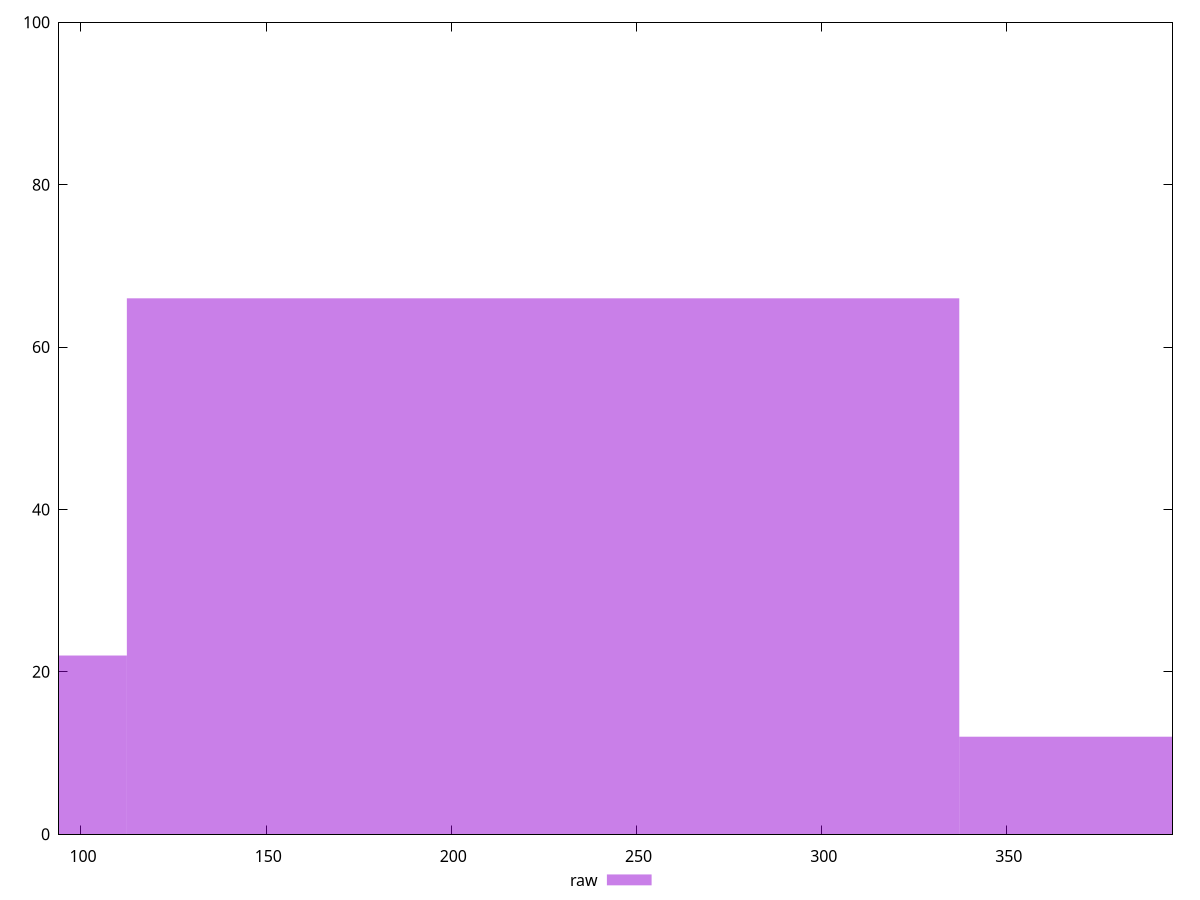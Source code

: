reset

$raw <<EOF
224.77772483019746 66
0 22
449.5554496603949 12
EOF

set key outside below
set boxwidth 224.77772483019746
set xrange [94.06700000000001:394.738]
set yrange [0:100]
set trange [0:100]
set style fill transparent solid 0.5 noborder
set terminal svg size 640, 490 enhanced background rgb 'white'
set output "report_00013_2021-02-09T12-04-24.940Z/server-response-time/samples/pages/raw/histogram.svg"

plot $raw title "raw" with boxes

reset
